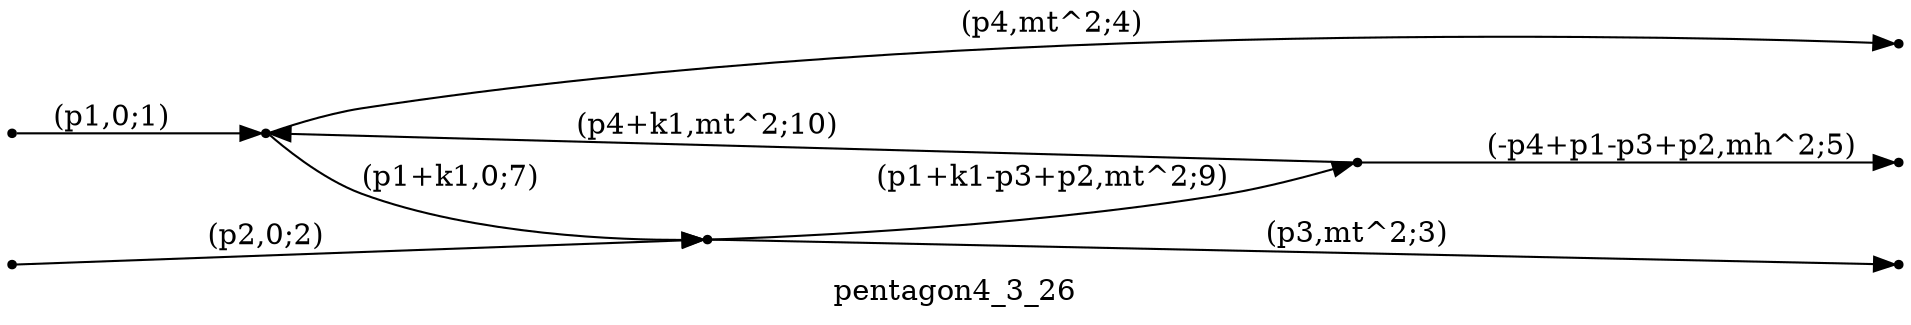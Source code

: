 digraph pentagon4_3_26 {
  label="pentagon4_3_26";
  rankdir="LR";
  subgraph edges {
    -1 -> 3 [label="(p1,0;1)"];
    -2 -> 1 [label="(p2,0;2)"];
    1 -> -3 [label="(p3,mt^2;3)"];
    3 -> -4 [label="(p4,mt^2;4)"];
    2 -> -5 [label="(-p4+p1-p3+p2,mh^2;5)"];
    3 -> 1 [label="(p1+k1,0;7)"];
    1 -> 2 [label="(p1+k1-p3+p2,mt^2;9)"];
    2 -> 3 [label="(p4+k1,mt^2;10)"];
  }
  subgraph incoming { rank="source"; -1; -2; }
  subgraph outgoing { rank="sink"; -3; -4; -5; }
-5 [shape=point];
-4 [shape=point];
-3 [shape=point];
-2 [shape=point];
-1 [shape=point];
1 [shape=point];
2 [shape=point];
3 [shape=point];
}

